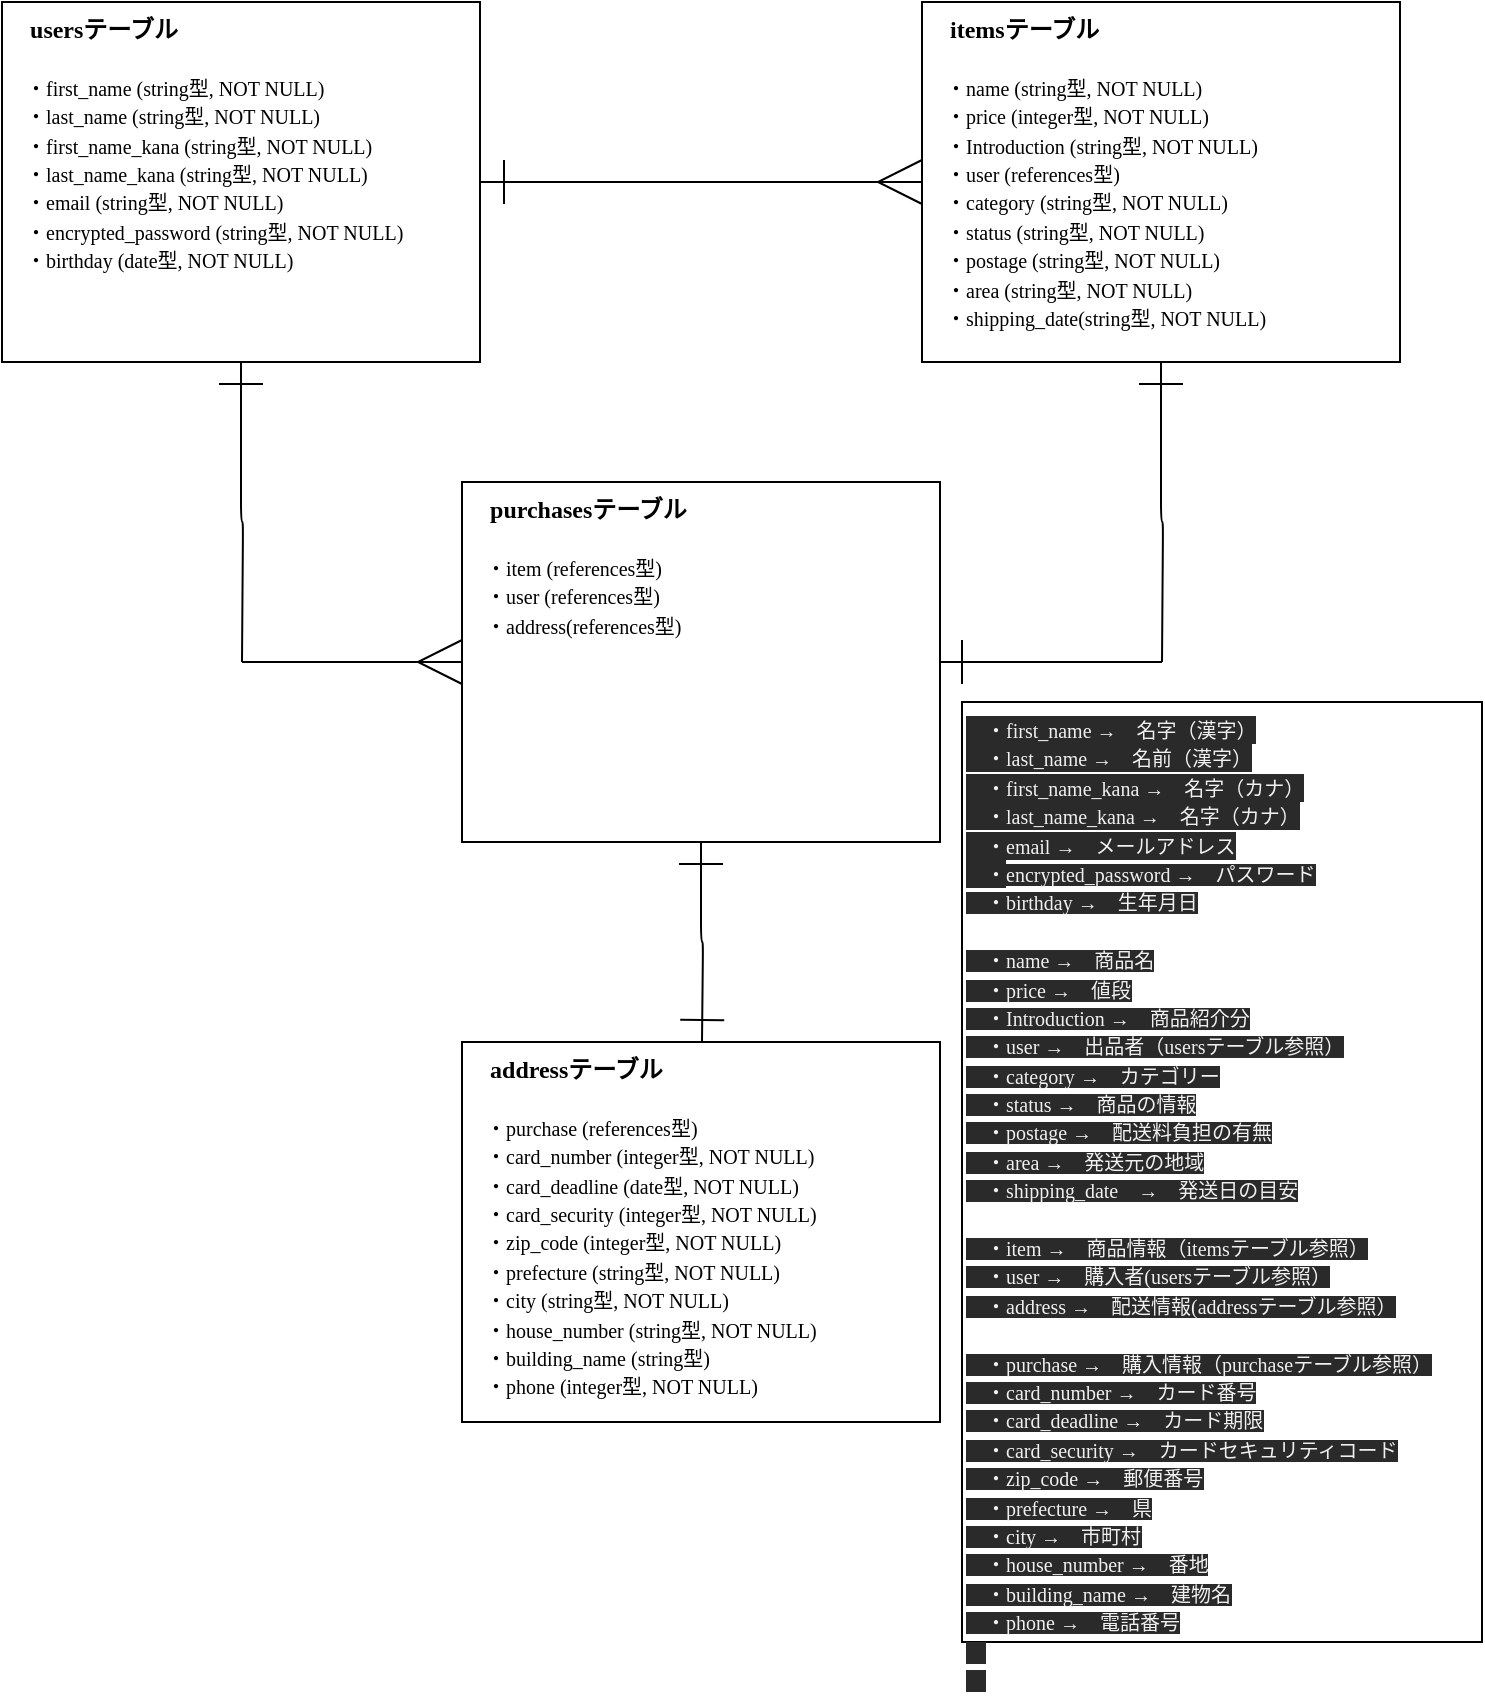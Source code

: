 <mxfile>
    <diagram id="3F_ISM6DIy8l4F6vxcjU" name="ページ1">
        <mxGraphModel dx="758" dy="807" grid="1" gridSize="10" guides="1" tooltips="1" connect="1" arrows="1" fold="1" page="1" pageScale="1" pageWidth="827" pageHeight="1169" math="0" shadow="0">
            <root>
                <mxCell id="0"/>
                <mxCell id="1" parent="0"/>
                <mxCell id="37" style="edgeStyle=orthogonalEdgeStyle;rounded=1;sketch=0;orthogonalLoop=1;jettySize=auto;html=1;exitX=1;exitY=0.5;exitDx=0;exitDy=0;entryX=0;entryY=0.5;entryDx=0;entryDy=0;endSize=20;endArrow=ERmany;endFill=0;curved=1;" edge="1" parent="1" source="22" target="23">
                    <mxGeometry relative="1" as="geometry"/>
                </mxCell>
                <mxCell id="40" style="edgeStyle=orthogonalEdgeStyle;curved=0;rounded=1;sketch=0;orthogonalLoop=1;jettySize=auto;html=1;exitX=0.5;exitY=1;exitDx=0;exitDy=0;endArrow=none;endFill=0;endSize=6;startSize=20;startArrow=ERone;startFill=0;" edge="1" parent="1" source="22">
                    <mxGeometry relative="1" as="geometry">
                        <mxPoint x="150" y="370" as="targetPoint"/>
                    </mxGeometry>
                </mxCell>
                <mxCell id="22" value="&lt;font&gt;　&lt;font style=&quot;font-weight: bold ; font-size: 12px&quot;&gt;usersテーブル&lt;br&gt;&lt;/font&gt;&lt;font style=&quot;font-size: 10px&quot;&gt;　&lt;br&gt;　・first_name (string型, NOT NULL)&lt;br&gt;　・last_name (string型, NOT NULL)&lt;br&gt;　・first_name_kana (string型, NOT NULL)&lt;br&gt;　・last_name_kana (string型, NOT NULL)&lt;br&gt;　・&lt;/font&gt;&lt;/font&gt;&lt;font&gt;&lt;font style=&quot;font-size: 10px&quot;&gt;&lt;font style=&quot;font-size: 10px&quot;&gt;email (string型, NOT NULL)&lt;br&gt;&lt;/font&gt;　・&lt;/font&gt;&lt;/font&gt;&lt;font style=&quot;font-size: 10px&quot;&gt;encrypted_password (string型, NOT NULL)&lt;br&gt;　・birthday (date型, NOT NULL)&lt;br&gt;　&lt;br&gt;&lt;/font&gt;" style="rounded=0;whiteSpace=wrap;html=1;verticalAlign=top;align=left;fontFamily=Garamond;" vertex="1" parent="1">
                    <mxGeometry x="30" y="40" width="239" height="180" as="geometry"/>
                </mxCell>
                <mxCell id="38" style="edgeStyle=orthogonalEdgeStyle;rounded=1;sketch=0;orthogonalLoop=1;jettySize=auto;html=1;exitX=0;exitY=0.5;exitDx=0;exitDy=0;endSize=20;endArrow=ERone;endFill=0;curved=1;" edge="1" parent="1" source="23">
                    <mxGeometry relative="1" as="geometry">
                        <mxPoint x="270" y="130" as="targetPoint"/>
                    </mxGeometry>
                </mxCell>
                <mxCell id="44" style="edgeStyle=orthogonalEdgeStyle;curved=0;rounded=1;sketch=0;orthogonalLoop=1;jettySize=auto;html=1;exitX=0.5;exitY=1;exitDx=0;exitDy=0;endArrow=none;endFill=0;startSize=20;startArrow=ERone;startFill=0;" edge="1" parent="1" source="23">
                    <mxGeometry relative="1" as="geometry">
                        <mxPoint x="610" y="370" as="targetPoint"/>
                    </mxGeometry>
                </mxCell>
                <mxCell id="23" value="&lt;font&gt;　&lt;b&gt;items&lt;/b&gt;&lt;font style=&quot;font-size: 12px&quot;&gt;&lt;b&gt;テーブル&lt;/b&gt;&lt;br&gt;&lt;/font&gt;&lt;font style=&quot;font-size: 10px&quot;&gt;　&lt;br&gt;　・name (string型, NOT NULL)&lt;br&gt;　・price (integer型, NOT NULL)&lt;br&gt;　・Introduction (string型, NOT NULL)&lt;br&gt;　・user (references型)&lt;br&gt;　・category&lt;/font&gt;&lt;/font&gt;&lt;font&gt;&lt;font style=&quot;font-size: 10px&quot;&gt;&lt;font style=&quot;font-size: 10px&quot;&gt;&amp;nbsp;(string型, NOT NULL)&lt;br&gt;&lt;/font&gt;　・status&lt;/font&gt;&lt;/font&gt;&lt;font style=&quot;font-size: 10px&quot;&gt;&amp;nbsp;(string型, NOT NULL)&lt;br&gt;　・postage (string型, NOT NULL)&lt;br&gt;　・area (string型, NOT NULL)&lt;br&gt;　・shipping_date(string型, NOT NULL)&lt;br&gt;　&lt;br&gt;　&lt;br&gt;　&lt;br&gt;&lt;/font&gt;" style="rounded=0;whiteSpace=wrap;html=1;verticalAlign=top;align=left;fontFamily=Garamond;" vertex="1" parent="1">
                    <mxGeometry x="490" y="40" width="239" height="180" as="geometry"/>
                </mxCell>
                <mxCell id="42" style="edgeStyle=orthogonalEdgeStyle;curved=0;rounded=1;sketch=0;orthogonalLoop=1;jettySize=auto;html=1;endArrow=none;endFill=0;startSize=20;endSize=20;startArrow=ERmany;startFill=0;" edge="1" parent="1" source="33">
                    <mxGeometry relative="1" as="geometry">
                        <mxPoint x="150" y="370" as="targetPoint"/>
                    </mxGeometry>
                </mxCell>
                <mxCell id="45" style="edgeStyle=orthogonalEdgeStyle;curved=0;rounded=1;sketch=0;orthogonalLoop=1;jettySize=auto;html=1;exitX=1;exitY=0.5;exitDx=0;exitDy=0;startArrow=ERone;startFill=0;endArrow=none;endFill=0;startSize=20;" edge="1" parent="1" source="33">
                    <mxGeometry relative="1" as="geometry">
                        <mxPoint x="610" y="370" as="targetPoint"/>
                    </mxGeometry>
                </mxCell>
                <mxCell id="46" style="edgeStyle=orthogonalEdgeStyle;curved=0;rounded=1;sketch=0;orthogonalLoop=1;jettySize=auto;html=1;exitX=0.5;exitY=1;exitDx=0;exitDy=0;startArrow=ERone;startFill=0;endArrow=ERone;endFill=0;startSize=20;endSize=20;" edge="1" parent="1" source="33">
                    <mxGeometry relative="1" as="geometry">
                        <mxPoint x="380" y="560" as="targetPoint"/>
                    </mxGeometry>
                </mxCell>
                <mxCell id="33" value="&lt;font&gt;　&lt;b&gt;purchases&lt;/b&gt;&lt;font style=&quot;font-size: 12px&quot;&gt;&lt;b&gt;テーブル&lt;/b&gt;&lt;br&gt;&lt;/font&gt;&lt;font style=&quot;font-size: 10px&quot;&gt;　&lt;/font&gt;&lt;/font&gt;&lt;font&gt;&lt;font style=&quot;font-size: 10px&quot;&gt;&lt;font style=&quot;font-size: 10px&quot;&gt;&lt;br&gt;&lt;/font&gt;　&lt;/font&gt;&lt;/font&gt;&lt;font style=&quot;font-size: 10px&quot;&gt;・item (references型)&lt;br&gt;　・user (references型)&lt;br&gt;　・address(references型)&lt;br&gt;　&lt;br&gt;&lt;/font&gt;" style="rounded=0;whiteSpace=wrap;html=1;verticalAlign=top;align=left;fontFamily=Garamond;" vertex="1" parent="1">
                    <mxGeometry x="260" y="280" width="239" height="180" as="geometry"/>
                </mxCell>
                <mxCell id="47" value="&lt;font&gt;　&lt;b&gt;&lt;font style=&quot;font-size: 12px&quot;&gt;address&lt;/font&gt;&lt;/b&gt;&lt;font style=&quot;font-size: 12px&quot;&gt;&lt;b&gt;テーブル&lt;/b&gt;&lt;br&gt;&lt;/font&gt;&lt;font style=&quot;font-size: 10px&quot;&gt;　&lt;/font&gt;&lt;/font&gt;&lt;font&gt;&lt;font style=&quot;font-size: 10px&quot;&gt;&lt;font style=&quot;font-size: 10px&quot;&gt;&lt;br&gt;&lt;/font&gt;　&lt;/font&gt;&lt;/font&gt;&lt;font style=&quot;font-size: 10px&quot;&gt;・purchase (references型)&lt;br&gt;　・card_number (integer型, NOT NULL)&lt;br&gt;　・card_deadline (date型, NOT NULL)&lt;br&gt;　・card_security (integer型, NOT NULL)&lt;br&gt;　・zip_code (integer型, NOT NULL)&lt;br&gt;　・prefecture (string型, NOT NULL)&lt;br&gt;　・city (string型, NOT NULL)&lt;br&gt;　・house_number (string型, NOT NULL)&lt;br&gt;　・building_name (string型)&lt;br&gt;　・phone (integer型, NOT NULL)&lt;br&gt;&lt;/font&gt;" style="rounded=0;whiteSpace=wrap;html=1;verticalAlign=top;align=left;fontFamily=Garamond;" vertex="1" parent="1">
                    <mxGeometry x="260" y="560" width="239" height="190" as="geometry"/>
                </mxCell>
                <mxCell id="55" value="&lt;font style=&quot;color: rgb(240 , 240 , 240) ; font-family: &amp;#34;garamond&amp;#34; ; font-size: 12px ; font-style: normal ; font-weight: 400 ; letter-spacing: normal ; text-align: left ; text-indent: 0px ; text-transform: none ; word-spacing: 0px ; background-color: rgb(42 , 42 , 42)&quot;&gt;&lt;font style=&quot;font-size: 10px&quot;&gt;　・first_name →　名字（漢字）&lt;br&gt;　・last_name →　名前（漢字）&lt;br&gt;　・first_name_kana →　名字（カナ）&lt;br&gt;　・last_name_kana →　名字（カナ）&lt;br&gt;　・&lt;/font&gt;&lt;/font&gt;&lt;font style=&quot;color: rgb(240 , 240 , 240) ; font-family: &amp;#34;garamond&amp;#34; ; font-size: 12px ; font-style: normal ; font-weight: 400 ; letter-spacing: normal ; text-align: left ; text-indent: 0px ; text-transform: none ; word-spacing: 0px ; background-color: rgb(42 , 42 , 42)&quot;&gt;&lt;font style=&quot;font-size: 10px&quot;&gt;&lt;font style=&quot;font-size: 10px&quot;&gt;email →　メールアドレス&lt;br&gt;&lt;/font&gt;　・&lt;/font&gt;&lt;/font&gt;&lt;font style=&quot;color: rgb(240 , 240 , 240) ; font-family: &amp;#34;garamond&amp;#34; ; font-style: normal ; font-weight: 400 ; letter-spacing: normal ; text-align: left ; text-indent: 0px ; text-transform: none ; word-spacing: 0px ; background-color: rgb(42 , 42 , 42) ; font-size: 10px&quot;&gt;encrypted_password →　パスワード&lt;br&gt;　・birthday →　生年月日&lt;br&gt;&lt;br&gt;&lt;font style=&quot;font-family: &amp;#34;garamond&amp;#34; ; font-size: 12px&quot;&gt;&lt;font style=&quot;font-size: 10px&quot;&gt;　・name →　商品名&lt;br&gt;　・price →　値段&lt;br&gt;　・Introduction →　商品紹介分&lt;br&gt;　・user →　出品者（usersテーブル参照）&lt;br&gt;　・category&lt;/font&gt;&lt;/font&gt;&lt;font style=&quot;font-family: &amp;#34;garamond&amp;#34; ; font-size: 12px&quot;&gt;&lt;font style=&quot;font-size: 10px&quot;&gt;&amp;nbsp;→　カテゴリー&lt;br&gt;　・status&lt;/font&gt;&lt;/font&gt;&lt;font style=&quot;font-family: &amp;#34;garamond&amp;#34;&quot;&gt;&amp;nbsp;→　商品の情報&lt;br&gt;　・postage →　配送料負担の有無&lt;br&gt;　・area →　発送元の地域&lt;br&gt;　・shipping_date　→　発送日の目安&lt;br&gt;&lt;br&gt;　&lt;font style=&quot;font-family: &amp;#34;garamond&amp;#34;&quot;&gt;・item →　商品情報（itemsテーブル参照）&lt;br&gt;　・user →　購入者(usersテーブル参照）&lt;br&gt;　・address →　配送情報(addressテーブル参照）&lt;br&gt;&lt;br&gt;&lt;/font&gt;　&lt;font style=&quot;font-family: &amp;#34;garamond&amp;#34;&quot;&gt;・purchase →　購入情報（purchaseテーブル参照）&lt;br&gt;　・card_number →　カード番号&lt;br&gt;　・card_deadline →　カード期限&lt;br&gt;　・card_security →　カードセキュリティコード&lt;br&gt;　・zip_code →　郵便番号&lt;br&gt;　・prefecture →　県&lt;br&gt;　・city →　市町村&lt;br&gt;　・house_number →　番地&lt;br&gt;　・building_name →　建物名&lt;br&gt;　・phone →　電話番号&lt;/font&gt;&lt;br&gt;　&lt;br&gt;　&lt;/font&gt;&lt;br&gt;&lt;/font&gt;" style="rounded=0;whiteSpace=wrap;html=1;verticalAlign=top;align=left;fontFamily=Garamond;" vertex="1" parent="1">
                    <mxGeometry x="510" y="390" width="260" height="470" as="geometry"/>
                </mxCell>
            </root>
        </mxGraphModel>
    </diagram>
</mxfile>
